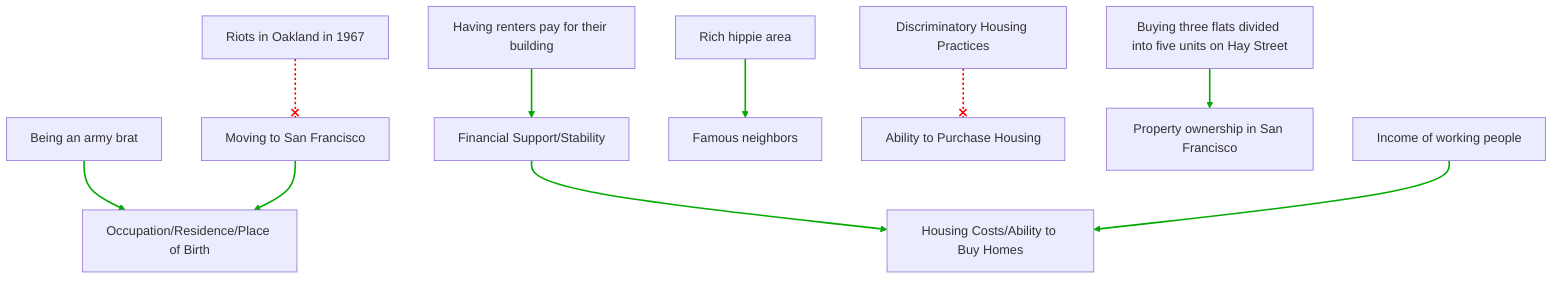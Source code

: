 flowchart TD
    n3[Being an army brat]
    n11[Riots in Oakland in 1967]
    n13[Rich hippie area]
    n15[Discriminatory Housing Practices]
    n17[Buying three flats divided into five units on Hay Street]
    n19[Having renters pay for their building]
    n21[Income of working people]
    n5[Moving to San Francisco]
    n14[Famous neighbors]
    n16[Ability to Purchase Housing]
    n18[Property ownership in San Francisco]
    n9[Financial Support/Stability]
    n1[Occupation/Residence/Place of Birth]
    n10[Housing Costs/Ability to Buy Homes]
    n3 --> n1
    n5 --> n1
    n9 --> n10
    n11 --x n5
    n13 --> n14
    n15 --x n16
    n17 --> n18
    n19 --> n9
    n21 --> n10
    linkStyle 0 stroke:#00AA00,stroke-width:2px
    linkStyle 1 stroke:#00AA00,stroke-width:2px
    linkStyle 2 stroke:#00AA00,stroke-width:2px
    linkStyle 3 stroke:#FF0000,stroke-dasharray:3,stroke-width:2px
    linkStyle 4 stroke:#00AA00,stroke-width:2px
    linkStyle 5 stroke:#FF0000,stroke-dasharray:3,stroke-width:2px
    linkStyle 6 stroke:#00AA00,stroke-width:2px
    linkStyle 7 stroke:#00AA00,stroke-width:2px
    linkStyle 8 stroke:#00AA00,stroke-width:2px